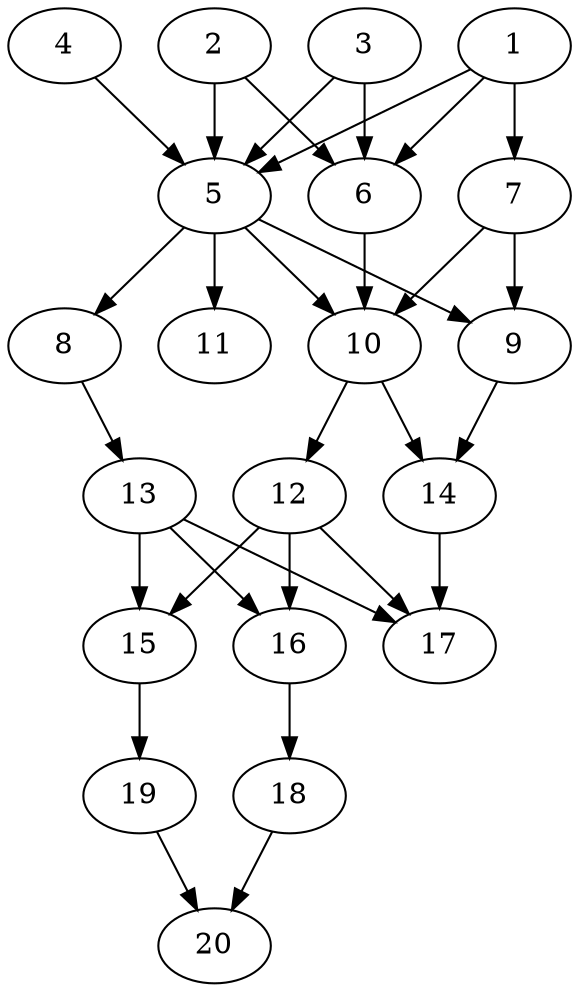 // DAG automatically generated by daggen at Thu Oct  3 13:58:42 2019
// ./daggen --dot -n 20 --ccr 0.4 --fat 0.5 --regular 0.7 --density 0.9 --mindata 5242880 --maxdata 52428800 
digraph G {
  1 [size="102013440", alpha="0.02", expect_size="40805376"] 
  1 -> 5 [size ="40805376"]
  1 -> 6 [size ="40805376"]
  1 -> 7 [size ="40805376"]
  2 [size="90708480", alpha="0.04", expect_size="36283392"] 
  2 -> 5 [size ="36283392"]
  2 -> 6 [size ="36283392"]
  3 [size="102627840", alpha="0.16", expect_size="41051136"] 
  3 -> 5 [size ="41051136"]
  3 -> 6 [size ="41051136"]
  4 [size="115159040", alpha="0.09", expect_size="46063616"] 
  4 -> 5 [size ="46063616"]
  5 [size="40883200", alpha="0.06", expect_size="16353280"] 
  5 -> 8 [size ="16353280"]
  5 -> 9 [size ="16353280"]
  5 -> 10 [size ="16353280"]
  5 -> 11 [size ="16353280"]
  6 [size="76272640", alpha="0.12", expect_size="30509056"] 
  6 -> 10 [size ="30509056"]
  7 [size="25536000", alpha="0.11", expect_size="10214400"] 
  7 -> 9 [size ="10214400"]
  7 -> 10 [size ="10214400"]
  8 [size="36989440", alpha="0.04", expect_size="14795776"] 
  8 -> 13 [size ="14795776"]
  9 [size="105656320", alpha="0.15", expect_size="42262528"] 
  9 -> 14 [size ="42262528"]
  10 [size="21624320", alpha="0.16", expect_size="8649728"] 
  10 -> 12 [size ="8649728"]
  10 -> 14 [size ="8649728"]
  11 [size="33175040", alpha="0.16", expect_size="13270016"] 
  12 [size="43924480", alpha="0.10", expect_size="17569792"] 
  12 -> 15 [size ="17569792"]
  12 -> 16 [size ="17569792"]
  12 -> 17 [size ="17569792"]
  13 [size="69073920", alpha="0.11", expect_size="27629568"] 
  13 -> 15 [size ="27629568"]
  13 -> 16 [size ="27629568"]
  13 -> 17 [size ="27629568"]
  14 [size="43048960", alpha="0.13", expect_size="17219584"] 
  14 -> 17 [size ="17219584"]
  15 [size="98803200", alpha="0.01", expect_size="39521280"] 
  15 -> 19 [size ="39521280"]
  16 [size="13450240", alpha="0.15", expect_size="5380096"] 
  16 -> 18 [size ="5380096"]
  17 [size="86635520", alpha="0.16", expect_size="34654208"] 
  18 [size="36113920", alpha="0.03", expect_size="14445568"] 
  18 -> 20 [size ="14445568"]
  19 [size="60451840", alpha="0.13", expect_size="24180736"] 
  19 -> 20 [size ="24180736"]
  20 [size="32471040", alpha="0.06", expect_size="12988416"] 
}
